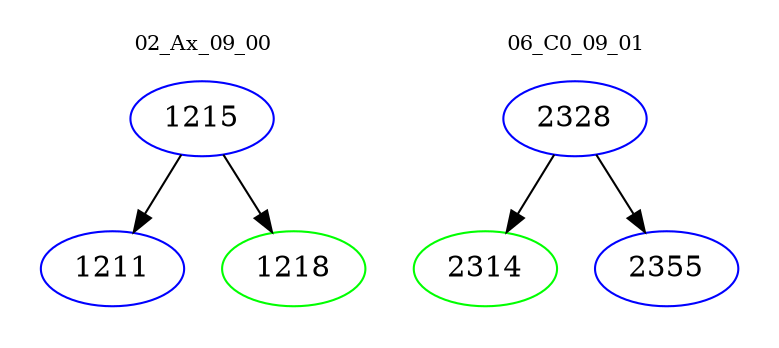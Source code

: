 digraph{
subgraph cluster_0 {
color = white
label = "02_Ax_09_00";
fontsize=10;
T0_1215 [label="1215", color="blue"]
T0_1215 -> T0_1211 [color="black"]
T0_1211 [label="1211", color="blue"]
T0_1215 -> T0_1218 [color="black"]
T0_1218 [label="1218", color="green"]
}
subgraph cluster_1 {
color = white
label = "06_C0_09_01";
fontsize=10;
T1_2328 [label="2328", color="blue"]
T1_2328 -> T1_2314 [color="black"]
T1_2314 [label="2314", color="green"]
T1_2328 -> T1_2355 [color="black"]
T1_2355 [label="2355", color="blue"]
}
}
